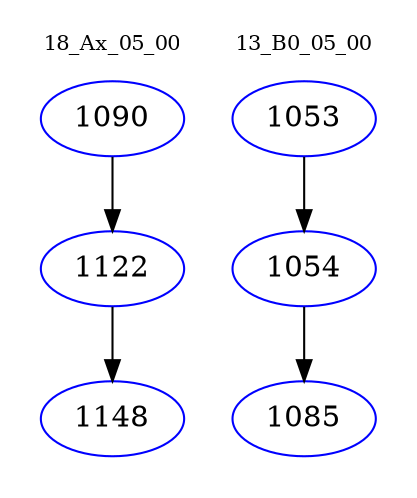 digraph{
subgraph cluster_0 {
color = white
label = "18_Ax_05_00";
fontsize=10;
T0_1090 [label="1090", color="blue"]
T0_1090 -> T0_1122 [color="black"]
T0_1122 [label="1122", color="blue"]
T0_1122 -> T0_1148 [color="black"]
T0_1148 [label="1148", color="blue"]
}
subgraph cluster_1 {
color = white
label = "13_B0_05_00";
fontsize=10;
T1_1053 [label="1053", color="blue"]
T1_1053 -> T1_1054 [color="black"]
T1_1054 [label="1054", color="blue"]
T1_1054 -> T1_1085 [color="black"]
T1_1085 [label="1085", color="blue"]
}
}
